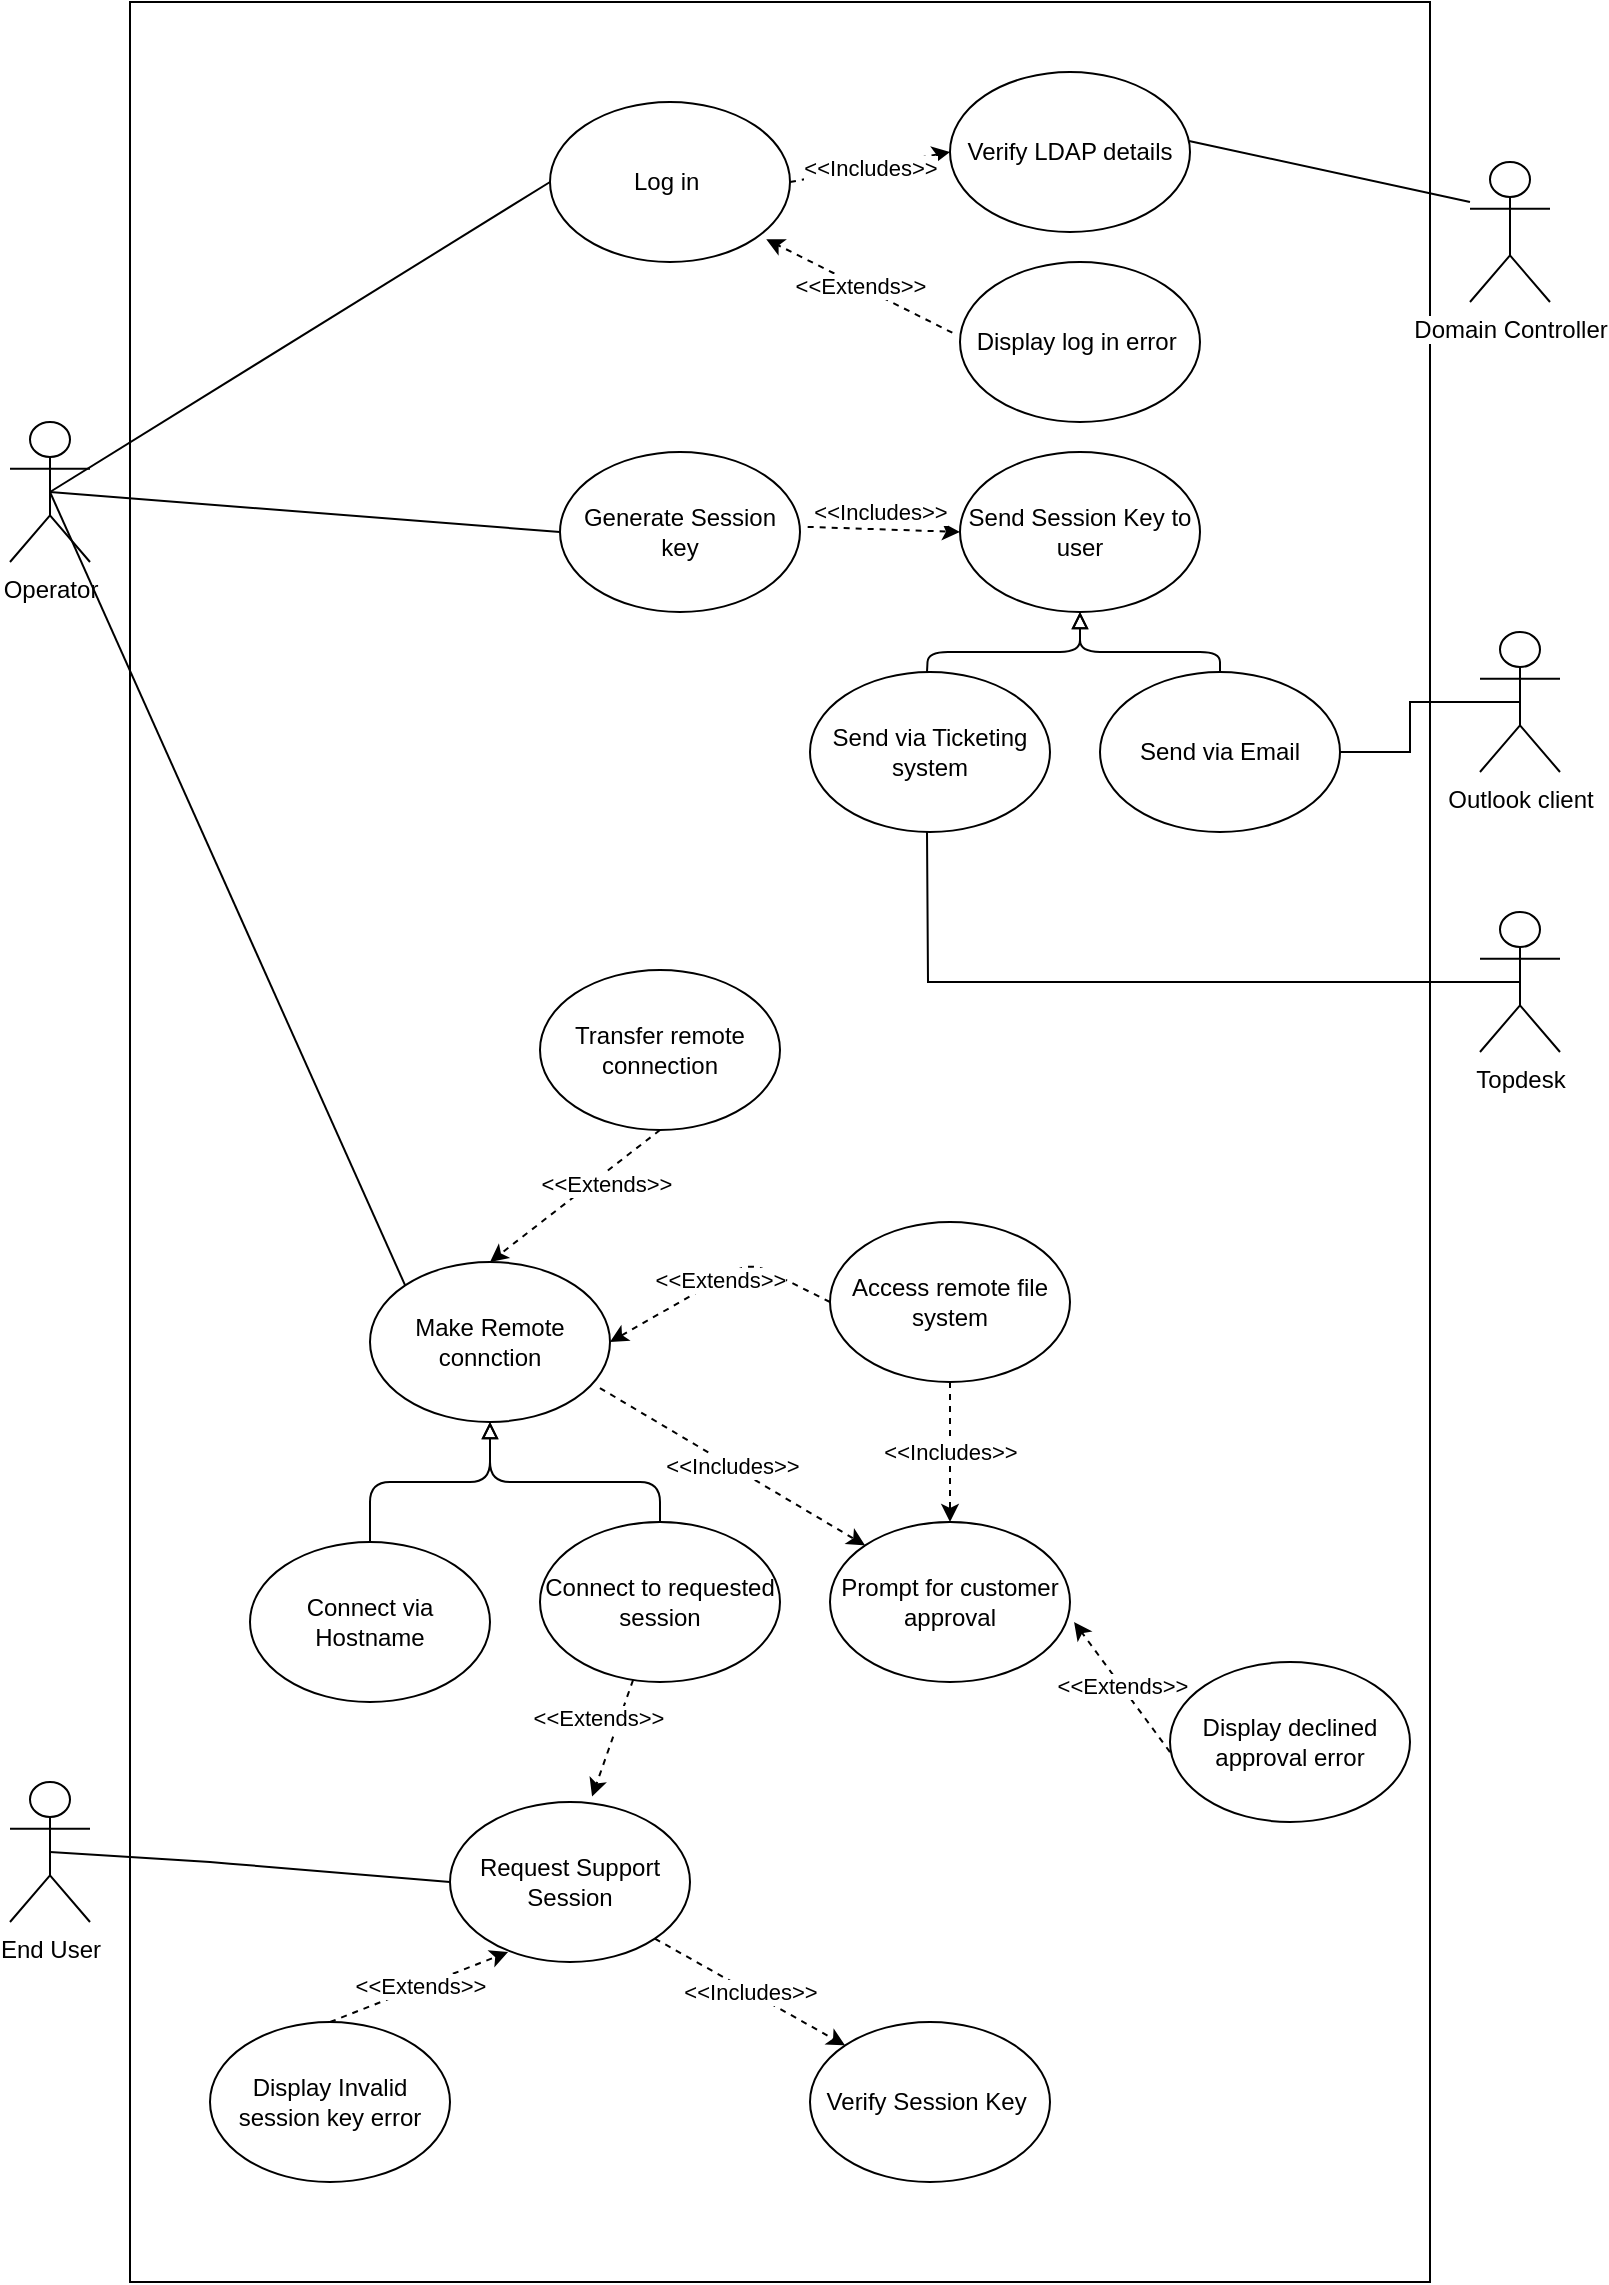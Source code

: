 <mxfile version="12.2.6" type="github" pages="1">
  <diagram id="7YM1VQAHrhUaZr28ooBR" name="Page-1">
    <mxGraphModel dx="1376" dy="3176" grid="1" gridSize="10" guides="1" tooltips="1" connect="1" arrows="1" fold="1" page="1" pageScale="1" pageWidth="827" pageHeight="1169" math="0" shadow="0">
      <root>
        <mxCell id="0"/>
        <mxCell id="1" parent="0"/>
        <mxCell id="5757aq0MMxg5EuK361VA-1" value="" style="rounded=0;whiteSpace=wrap;html=1;" vertex="1" parent="1">
          <mxGeometry x="80" y="20" width="650" height="1140" as="geometry"/>
        </mxCell>
        <mxCell id="QP17qAJzJCDweGxcluYt-1" value="Operator" style="shape=umlActor;verticalLabelPosition=bottom;labelBackgroundColor=#ffffff;verticalAlign=top;html=1;outlineConnect=0;" parent="1" vertex="1">
          <mxGeometry x="20" y="230" width="40" height="70" as="geometry"/>
        </mxCell>
        <mxCell id="QP17qAJzJCDweGxcluYt-2" value="End User" style="shape=umlActor;verticalLabelPosition=bottom;labelBackgroundColor=#ffffff;verticalAlign=top;html=1;outlineConnect=0;" parent="1" vertex="1">
          <mxGeometry x="20" y="910" width="40" height="70" as="geometry"/>
        </mxCell>
        <mxCell id="QP17qAJzJCDweGxcluYt-12" value="Generate Session key" style="ellipse;whiteSpace=wrap;html=1;" parent="1" vertex="1">
          <mxGeometry x="295" y="245" width="120" height="80" as="geometry"/>
        </mxCell>
        <mxCell id="QP17qAJzJCDweGxcluYt-13" value="Domain Controller" style="shape=umlActor;verticalLabelPosition=bottom;labelBackgroundColor=#ffffff;verticalAlign=top;html=1;outlineConnect=0;" parent="1" vertex="1">
          <mxGeometry x="750" y="100" width="40" height="70" as="geometry"/>
        </mxCell>
        <mxCell id="QP17qAJzJCDweGxcluYt-14" value="Log in&amp;nbsp;" style="ellipse;whiteSpace=wrap;html=1;" parent="1" vertex="1">
          <mxGeometry x="290" y="70" width="120" height="80" as="geometry"/>
        </mxCell>
        <mxCell id="QP17qAJzJCDweGxcluYt-15" value="Verify LDAP details" style="ellipse;whiteSpace=wrap;html=1;" parent="1" vertex="1">
          <mxGeometry x="490" y="55" width="120" height="80" as="geometry"/>
        </mxCell>
        <mxCell id="QP17qAJzJCDweGxcluYt-16" value="" style="endArrow=none;html=1;exitX=0.996;exitY=0.431;exitDx=0;exitDy=0;exitPerimeter=0;" parent="1" source="QP17qAJzJCDweGxcluYt-15" edge="1">
          <mxGeometry width="50" height="50" relative="1" as="geometry">
            <mxPoint x="700" y="175" as="sourcePoint"/>
            <mxPoint x="750" y="120" as="targetPoint"/>
          </mxGeometry>
        </mxCell>
        <mxCell id="QP17qAJzJCDweGxcluYt-22" value="&amp;lt;&amp;lt;Includes&amp;gt;&amp;gt;" style="endArrow=classic;html=1;entryX=0;entryY=0.5;entryDx=0;entryDy=0;dashed=1;exitX=1;exitY=0.5;exitDx=0;exitDy=0;" parent="1" target="QP17qAJzJCDweGxcluYt-15" edge="1" source="QP17qAJzJCDweGxcluYt-14">
          <mxGeometry width="50" height="50" relative="1" as="geometry">
            <mxPoint x="413" y="90" as="sourcePoint"/>
            <mxPoint x="463" y="40" as="targetPoint"/>
          </mxGeometry>
        </mxCell>
        <mxCell id="QP17qAJzJCDweGxcluYt-23" value="Display log in error&amp;nbsp;" style="ellipse;whiteSpace=wrap;html=1;" parent="1" vertex="1">
          <mxGeometry x="495" y="150" width="120" height="80" as="geometry"/>
        </mxCell>
        <mxCell id="QP17qAJzJCDweGxcluYt-24" value="&amp;lt;&amp;lt;Extends&amp;gt;&amp;gt;" style="endArrow=classic;html=1;dashed=1;exitX=-0.032;exitY=0.442;exitDx=0;exitDy=0;exitPerimeter=0;entryX=0.901;entryY=0.858;entryDx=0;entryDy=0;entryPerimeter=0;" parent="1" source="QP17qAJzJCDweGxcluYt-23" target="QP17qAJzJCDweGxcluYt-14" edge="1">
          <mxGeometry width="50" height="50" relative="1" as="geometry">
            <mxPoint x="413" y="226.5" as="sourcePoint"/>
            <mxPoint x="463" y="176.5" as="targetPoint"/>
          </mxGeometry>
        </mxCell>
        <mxCell id="QP17qAJzJCDweGxcluYt-48" value="" style="endArrow=none;html=1;entryX=0;entryY=0.5;entryDx=0;entryDy=0;exitX=0.5;exitY=0.5;exitDx=0;exitDy=0;exitPerimeter=0;" parent="1" source="QP17qAJzJCDweGxcluYt-1" target="QP17qAJzJCDweGxcluYt-14" edge="1">
          <mxGeometry width="50" height="50" relative="1" as="geometry">
            <mxPoint x="10" y="950" as="sourcePoint"/>
            <mxPoint x="60" y="900" as="targetPoint"/>
          </mxGeometry>
        </mxCell>
        <mxCell id="QP17qAJzJCDweGxcluYt-50" value="Send Session Key to user" style="ellipse;whiteSpace=wrap;html=1;" parent="1" vertex="1">
          <mxGeometry x="495" y="245" width="120" height="80" as="geometry"/>
        </mxCell>
        <mxCell id="QP17qAJzJCDweGxcluYt-51" value="Send via Email" style="ellipse;whiteSpace=wrap;html=1;" parent="1" vertex="1">
          <mxGeometry x="565" y="355" width="120" height="80" as="geometry"/>
        </mxCell>
        <mxCell id="QP17qAJzJCDweGxcluYt-52" value="Send via Ticketing system" style="ellipse;whiteSpace=wrap;html=1;" parent="1" vertex="1">
          <mxGeometry x="420" y="355" width="120" height="80" as="geometry"/>
        </mxCell>
        <mxCell id="QP17qAJzJCDweGxcluYt-54" value="" style="endArrow=block;html=1;exitX=0.5;exitY=0;exitDx=0;exitDy=0;endFill=0;" parent="1" edge="1">
          <mxGeometry width="50" height="50" relative="1" as="geometry">
            <mxPoint x="478.5" y="355.0" as="sourcePoint"/>
            <mxPoint x="555" y="325" as="targetPoint"/>
            <Array as="points">
              <mxPoint x="479" y="345"/>
              <mxPoint x="505" y="345"/>
              <mxPoint x="555" y="345"/>
            </Array>
          </mxGeometry>
        </mxCell>
        <mxCell id="QP17qAJzJCDweGxcluYt-55" value="" style="endArrow=block;html=1;exitX=0.5;exitY=0;exitDx=0;exitDy=0;entryX=0.5;entryY=1;entryDx=0;entryDy=0;endFill=0;" parent="1" source="QP17qAJzJCDweGxcluYt-51" target="QP17qAJzJCDweGxcluYt-50" edge="1">
          <mxGeometry width="50" height="50" relative="1" as="geometry">
            <mxPoint x="585" y="344.5" as="sourcePoint"/>
            <mxPoint x="641.96" y="314.82" as="targetPoint"/>
            <Array as="points">
              <mxPoint x="625" y="345"/>
              <mxPoint x="555" y="345"/>
            </Array>
          </mxGeometry>
        </mxCell>
        <mxCell id="QP17qAJzJCDweGxcluYt-56" value="&amp;lt;&amp;lt;Includes&amp;gt;&amp;gt;" style="endArrow=classic;html=1;exitX=1.032;exitY=0.468;exitDx=0;exitDy=0;exitPerimeter=0;entryX=0;entryY=0.5;entryDx=0;entryDy=0;dashed=1;" parent="1" source="QP17qAJzJCDweGxcluYt-12" target="QP17qAJzJCDweGxcluYt-50" edge="1">
          <mxGeometry x="-0.058" y="9" width="50" height="50" relative="1" as="geometry">
            <mxPoint x="445" y="285" as="sourcePoint"/>
            <mxPoint x="495" y="235" as="targetPoint"/>
            <mxPoint as="offset"/>
          </mxGeometry>
        </mxCell>
        <mxCell id="QP17qAJzJCDweGxcluYt-57" value="" style="endArrow=none;html=1;entryX=0;entryY=0.5;entryDx=0;entryDy=0;exitX=0.5;exitY=0.5;exitDx=0;exitDy=0;exitPerimeter=0;endFill=0;" parent="1" source="QP17qAJzJCDweGxcluYt-1" target="QP17qAJzJCDweGxcluYt-12" edge="1">
          <mxGeometry width="50" height="50" relative="1" as="geometry">
            <mxPoint x="45" y="-60" as="sourcePoint"/>
            <mxPoint x="245" y="275" as="targetPoint"/>
          </mxGeometry>
        </mxCell>
        <mxCell id="QP17qAJzJCDweGxcluYt-63" style="edgeStyle=orthogonalEdgeStyle;rounded=0;orthogonalLoop=1;jettySize=auto;html=1;exitX=0.5;exitY=0.5;exitDx=0;exitDy=0;exitPerimeter=0;endArrow=none;endFill=0;" parent="1" source="QP17qAJzJCDweGxcluYt-59" target="QP17qAJzJCDweGxcluYt-51" edge="1">
          <mxGeometry relative="1" as="geometry"/>
        </mxCell>
        <mxCell id="QP17qAJzJCDweGxcluYt-59" value="Outlook client" style="shape=umlActor;verticalLabelPosition=bottom;labelBackgroundColor=#ffffff;verticalAlign=top;html=1;outlineConnect=0;" parent="1" vertex="1">
          <mxGeometry x="755" y="335" width="40" height="70" as="geometry"/>
        </mxCell>
        <mxCell id="QP17qAJzJCDweGxcluYt-64" style="edgeStyle=orthogonalEdgeStyle;rounded=0;orthogonalLoop=1;jettySize=auto;html=1;exitX=0.5;exitY=0.5;exitDx=0;exitDy=0;exitPerimeter=0;endArrow=none;endFill=0;" parent="1" source="QP17qAJzJCDweGxcluYt-61" edge="1">
          <mxGeometry relative="1" as="geometry">
            <mxPoint x="478.5" y="435.0" as="targetPoint"/>
          </mxGeometry>
        </mxCell>
        <mxCell id="QP17qAJzJCDweGxcluYt-61" value="Topdesk" style="shape=umlActor;verticalLabelPosition=bottom;labelBackgroundColor=#ffffff;verticalAlign=top;html=1;outlineConnect=0;" parent="1" vertex="1">
          <mxGeometry x="755" y="475" width="40" height="70" as="geometry"/>
        </mxCell>
        <mxCell id="QP17qAJzJCDweGxcluYt-66" value="Verify Session Key&amp;nbsp;" style="ellipse;whiteSpace=wrap;html=1;" parent="1" vertex="1">
          <mxGeometry x="420" y="1030" width="120" height="80" as="geometry"/>
        </mxCell>
        <mxCell id="QP17qAJzJCDweGxcluYt-67" value="Display Invalid session key error" style="ellipse;whiteSpace=wrap;html=1;" parent="1" vertex="1">
          <mxGeometry x="120" y="1030" width="120" height="80" as="geometry"/>
        </mxCell>
        <mxCell id="QP17qAJzJCDweGxcluYt-68" value="Make Remote connction" style="ellipse;whiteSpace=wrap;html=1;" parent="1" vertex="1">
          <mxGeometry x="200" y="650" width="120" height="80" as="geometry"/>
        </mxCell>
        <mxCell id="QP17qAJzJCDweGxcluYt-69" value="" style="endArrow=none;html=1;exitX=0.5;exitY=0.5;exitDx=0;exitDy=0;exitPerimeter=0;entryX=0;entryY=0;entryDx=0;entryDy=0;endFill=0;" parent="1" source="QP17qAJzJCDweGxcluYt-1" target="QP17qAJzJCDweGxcluYt-68" edge="1">
          <mxGeometry width="50" height="50" relative="1" as="geometry">
            <mxPoint x="125" y="610" as="sourcePoint"/>
            <mxPoint x="180" y="490" as="targetPoint"/>
          </mxGeometry>
        </mxCell>
        <mxCell id="QP17qAJzJCDweGxcluYt-70" value="Access remote file system" style="ellipse;whiteSpace=wrap;html=1;" parent="1" vertex="1">
          <mxGeometry x="430" y="630" width="120" height="80" as="geometry"/>
        </mxCell>
        <mxCell id="QP17qAJzJCDweGxcluYt-71" value="&amp;lt;&amp;lt;Extends&amp;gt;&amp;gt;" style="endArrow=classic;html=1;exitX=0.5;exitY=1;exitDx=0;exitDy=0;dashed=1;entryX=0.5;entryY=0;entryDx=0;entryDy=0;" parent="1" source="QP17qAJzJCDweGxcluYt-79" target="QP17qAJzJCDweGxcluYt-68" edge="1">
          <mxGeometry x="-0.287" y="6" width="50" height="50" relative="1" as="geometry">
            <mxPoint x="483" y="755" as="sourcePoint"/>
            <mxPoint x="480" y="620" as="targetPoint"/>
            <Array as="points"/>
            <mxPoint y="-1" as="offset"/>
          </mxGeometry>
        </mxCell>
        <mxCell id="QP17qAJzJCDweGxcluYt-72" value="&amp;lt;&amp;lt;Extends&amp;gt;&amp;gt;" style="endArrow=classic;html=1;exitX=0;exitY=0.5;exitDx=0;exitDy=0;dashed=1;entryX=1;entryY=0.5;entryDx=0;entryDy=0;" parent="1" source="QP17qAJzJCDweGxcluYt-70" target="QP17qAJzJCDweGxcluYt-68" edge="1">
          <mxGeometry width="50" height="50" relative="1" as="geometry">
            <mxPoint x="543" y="745" as="sourcePoint"/>
            <mxPoint x="490" y="650" as="targetPoint"/>
            <Array as="points">
              <mxPoint x="390" y="650"/>
            </Array>
          </mxGeometry>
        </mxCell>
        <mxCell id="QP17qAJzJCDweGxcluYt-73" value="Prompt for customer approval" style="ellipse;whiteSpace=wrap;html=1;" parent="1" vertex="1">
          <mxGeometry x="430" y="780" width="120" height="80" as="geometry"/>
        </mxCell>
        <mxCell id="QP17qAJzJCDweGxcluYt-74" value="&amp;lt;&amp;lt;Includes&amp;gt;&amp;gt;" style="endArrow=classic;html=1;dashed=1;exitX=0.5;exitY=1;exitDx=0;exitDy=0;" parent="1" source="QP17qAJzJCDweGxcluYt-70" target="QP17qAJzJCDweGxcluYt-73" edge="1">
          <mxGeometry width="50" height="50" relative="1" as="geometry">
            <mxPoint x="570" y="825" as="sourcePoint"/>
            <mxPoint x="580" y="885" as="targetPoint"/>
          </mxGeometry>
        </mxCell>
        <mxCell id="QP17qAJzJCDweGxcluYt-75" value="&amp;lt;&amp;lt;Includes&amp;gt;&amp;gt;" style="endArrow=classic;html=1;dashed=1;exitX=0.958;exitY=0.788;exitDx=0;exitDy=0;exitPerimeter=0;entryX=0;entryY=0;entryDx=0;entryDy=0;" parent="1" source="QP17qAJzJCDweGxcluYt-68" target="QP17qAJzJCDweGxcluYt-73" edge="1">
          <mxGeometry width="50" height="50" relative="1" as="geometry">
            <mxPoint x="430" y="710" as="sourcePoint"/>
            <mxPoint x="490" y="760" as="targetPoint"/>
            <Array as="points"/>
          </mxGeometry>
        </mxCell>
        <mxCell id="QP17qAJzJCDweGxcluYt-76" value="&amp;lt;&amp;lt;Extends&amp;gt;&amp;gt;" style="endArrow=classic;html=1;dashed=1;exitX=0;exitY=0.563;exitDx=0;exitDy=0;exitPerimeter=0;entryX=1.017;entryY=0.625;entryDx=0;entryDy=0;entryPerimeter=0;" parent="1" source="QP17qAJzJCDweGxcluYt-78" target="QP17qAJzJCDweGxcluYt-73" edge="1">
          <mxGeometry width="50" height="50" relative="1" as="geometry">
            <mxPoint x="624.5" y="861.0" as="sourcePoint"/>
            <mxPoint x="529.926" y="829.284" as="targetPoint"/>
          </mxGeometry>
        </mxCell>
        <mxCell id="QP17qAJzJCDweGxcluYt-78" value="Display declined approval error" style="ellipse;whiteSpace=wrap;html=1;" parent="1" vertex="1">
          <mxGeometry x="600" y="850" width="120" height="80" as="geometry"/>
        </mxCell>
        <mxCell id="QP17qAJzJCDweGxcluYt-79" value="Transfer remote connection" style="ellipse;whiteSpace=wrap;html=1;" parent="1" vertex="1">
          <mxGeometry x="285" y="504" width="120" height="80" as="geometry"/>
        </mxCell>
        <mxCell id="QP17qAJzJCDweGxcluYt-84" value="" style="endArrow=none;html=1;entryX=0;entryY=0.5;entryDx=0;entryDy=0;exitX=0.5;exitY=0.5;exitDx=0;exitDy=0;exitPerimeter=0;endFill=0;" parent="1" source="QP17qAJzJCDweGxcluYt-2" target="QP17qAJzJCDweGxcluYt-58" edge="1">
          <mxGeometry width="50" height="50" relative="1" as="geometry">
            <mxPoint x="80" y="940" as="sourcePoint"/>
            <mxPoint x="70" y="980" as="targetPoint"/>
            <Array as="points">
              <mxPoint x="120" y="950"/>
            </Array>
          </mxGeometry>
        </mxCell>
        <mxCell id="QP17qAJzJCDweGxcluYt-85" value="&amp;lt;&amp;lt;Extends&amp;gt;&amp;gt;" style="endArrow=classic;html=1;dashed=1;entryX=0.592;entryY=-0.034;entryDx=0;entryDy=0;entryPerimeter=0;" parent="1" source="QP17qAJzJCDweGxcluYt-90" target="QP17qAJzJCDweGxcluYt-58" edge="1">
          <mxGeometry x="0.151" y="-12" width="50" height="50" relative="1" as="geometry">
            <mxPoint x="280" y="870" as="sourcePoint"/>
            <mxPoint x="370" y="680" as="targetPoint"/>
            <Array as="points"/>
            <mxPoint x="6" y="-10" as="offset"/>
          </mxGeometry>
        </mxCell>
        <mxCell id="QP17qAJzJCDweGxcluYt-58" value="Request Support Session" style="ellipse;whiteSpace=wrap;html=1;" parent="1" vertex="1">
          <mxGeometry x="240" y="920" width="120" height="80" as="geometry"/>
        </mxCell>
        <mxCell id="QP17qAJzJCDweGxcluYt-87" value="&amp;lt;&amp;lt;Extends&amp;gt;&amp;gt;" style="endArrow=classic;html=1;exitX=0.5;exitY=0;exitDx=0;exitDy=0;entryX=0.242;entryY=0.938;entryDx=0;entryDy=0;entryPerimeter=0;dashed=1;" parent="1" source="QP17qAJzJCDweGxcluYt-67" target="QP17qAJzJCDweGxcluYt-58" edge="1">
          <mxGeometry width="50" height="50" relative="1" as="geometry">
            <mxPoint x="210" y="1085" as="sourcePoint"/>
            <mxPoint x="220" y="1020" as="targetPoint"/>
          </mxGeometry>
        </mxCell>
        <mxCell id="QP17qAJzJCDweGxcluYt-88" value="&amp;lt;&amp;lt;Includes&amp;gt;&amp;gt;" style="endArrow=classic;html=1;exitX=1;exitY=1;exitDx=0;exitDy=0;entryX=0;entryY=0;entryDx=0;entryDy=0;dashed=1;" parent="1" source="QP17qAJzJCDweGxcluYt-58" target="QP17qAJzJCDweGxcluYt-66" edge="1">
          <mxGeometry width="50" height="50" relative="1" as="geometry">
            <mxPoint x="273" y="1050" as="sourcePoint"/>
            <mxPoint x="323" y="1000" as="targetPoint"/>
          </mxGeometry>
        </mxCell>
        <mxCell id="QP17qAJzJCDweGxcluYt-90" value="Connect to requested session" style="ellipse;whiteSpace=wrap;html=1;" parent="1" vertex="1">
          <mxGeometry x="285" y="780" width="120" height="80" as="geometry"/>
        </mxCell>
        <mxCell id="QP17qAJzJCDweGxcluYt-91" value="Connect via Hostname" style="ellipse;whiteSpace=wrap;html=1;" parent="1" vertex="1">
          <mxGeometry x="140" y="790" width="120" height="80" as="geometry"/>
        </mxCell>
        <mxCell id="QP17qAJzJCDweGxcluYt-96" value="" style="edgeStyle=elbowEdgeStyle;elbow=vertical;endArrow=block;html=1;entryX=0.5;entryY=1;entryDx=0;entryDy=0;exitX=0.5;exitY=0;exitDx=0;exitDy=0;endFill=0;" parent="1" source="QP17qAJzJCDweGxcluYt-91" target="QP17qAJzJCDweGxcluYt-68" edge="1">
          <mxGeometry width="50" height="50" relative="1" as="geometry">
            <mxPoint x="100" y="835" as="sourcePoint"/>
            <mxPoint x="150" y="785" as="targetPoint"/>
            <Array as="points">
              <mxPoint x="230" y="760"/>
              <mxPoint x="150" y="750"/>
            </Array>
          </mxGeometry>
        </mxCell>
        <mxCell id="QP17qAJzJCDweGxcluYt-97" value="" style="edgeStyle=elbowEdgeStyle;elbow=vertical;endArrow=block;html=1;exitX=0.5;exitY=0;exitDx=0;exitDy=0;entryX=0.5;entryY=1;entryDx=0;entryDy=0;endFill=0;" parent="1" source="QP17qAJzJCDweGxcluYt-90" target="QP17qAJzJCDweGxcluYt-68" edge="1">
          <mxGeometry width="50" height="50" relative="1" as="geometry">
            <mxPoint x="110" y="845" as="sourcePoint"/>
            <mxPoint x="180" y="740" as="targetPoint"/>
            <Array as="points">
              <mxPoint x="300" y="760"/>
              <mxPoint x="210" y="750"/>
            </Array>
          </mxGeometry>
        </mxCell>
      </root>
    </mxGraphModel>
  </diagram>
</mxfile>
